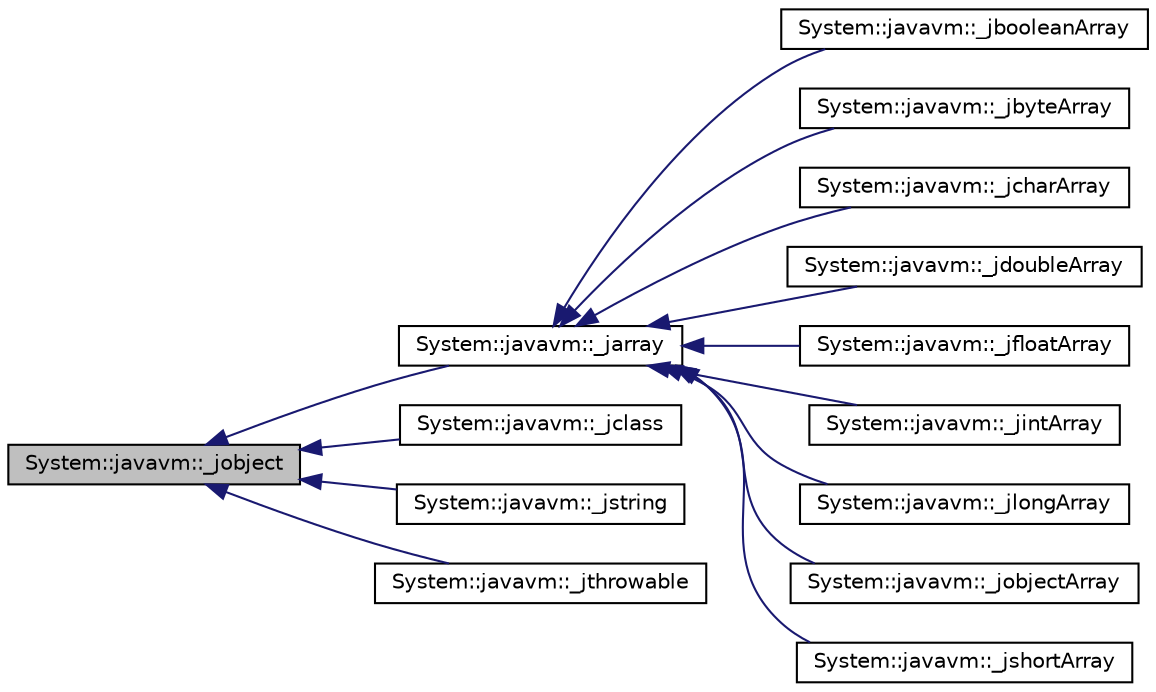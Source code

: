 digraph G
{
  edge [fontname="Helvetica",fontsize="10",labelfontname="Helvetica",labelfontsize="10"];
  node [fontname="Helvetica",fontsize="10",shape=record];
  rankdir="LR";
  Node1 [label="System::javavm::_jobject",height=0.2,width=0.4,color="black", fillcolor="grey75", style="filled" fontcolor="black"];
  Node1 -> Node2 [dir="back",color="midnightblue",fontsize="10",style="solid",fontname="Helvetica"];
  Node2 [label="System::javavm::_jarray",height=0.2,width=0.4,color="black", fillcolor="white", style="filled",URL="$class_system_1_1javavm_1_1__jarray.html"];
  Node2 -> Node3 [dir="back",color="midnightblue",fontsize="10",style="solid",fontname="Helvetica"];
  Node3 [label="System::javavm::_jbooleanArray",height=0.2,width=0.4,color="black", fillcolor="white", style="filled",URL="$class_system_1_1javavm_1_1__jboolean_array.html"];
  Node2 -> Node4 [dir="back",color="midnightblue",fontsize="10",style="solid",fontname="Helvetica"];
  Node4 [label="System::javavm::_jbyteArray",height=0.2,width=0.4,color="black", fillcolor="white", style="filled",URL="$class_system_1_1javavm_1_1__jbyte_array.html"];
  Node2 -> Node5 [dir="back",color="midnightblue",fontsize="10",style="solid",fontname="Helvetica"];
  Node5 [label="System::javavm::_jcharArray",height=0.2,width=0.4,color="black", fillcolor="white", style="filled",URL="$class_system_1_1javavm_1_1__jchar_array.html"];
  Node2 -> Node6 [dir="back",color="midnightblue",fontsize="10",style="solid",fontname="Helvetica"];
  Node6 [label="System::javavm::_jdoubleArray",height=0.2,width=0.4,color="black", fillcolor="white", style="filled",URL="$class_system_1_1javavm_1_1__jdouble_array.html"];
  Node2 -> Node7 [dir="back",color="midnightblue",fontsize="10",style="solid",fontname="Helvetica"];
  Node7 [label="System::javavm::_jfloatArray",height=0.2,width=0.4,color="black", fillcolor="white", style="filled",URL="$class_system_1_1javavm_1_1__jfloat_array.html"];
  Node2 -> Node8 [dir="back",color="midnightblue",fontsize="10",style="solid",fontname="Helvetica"];
  Node8 [label="System::javavm::_jintArray",height=0.2,width=0.4,color="black", fillcolor="white", style="filled",URL="$class_system_1_1javavm_1_1__jint_array.html"];
  Node2 -> Node9 [dir="back",color="midnightblue",fontsize="10",style="solid",fontname="Helvetica"];
  Node9 [label="System::javavm::_jlongArray",height=0.2,width=0.4,color="black", fillcolor="white", style="filled",URL="$class_system_1_1javavm_1_1__jlong_array.html"];
  Node2 -> Node10 [dir="back",color="midnightblue",fontsize="10",style="solid",fontname="Helvetica"];
  Node10 [label="System::javavm::_jobjectArray",height=0.2,width=0.4,color="black", fillcolor="white", style="filled",URL="$class_system_1_1javavm_1_1__jobject_array.html"];
  Node2 -> Node11 [dir="back",color="midnightblue",fontsize="10",style="solid",fontname="Helvetica"];
  Node11 [label="System::javavm::_jshortArray",height=0.2,width=0.4,color="black", fillcolor="white", style="filled",URL="$class_system_1_1javavm_1_1__jshort_array.html"];
  Node1 -> Node12 [dir="back",color="midnightblue",fontsize="10",style="solid",fontname="Helvetica"];
  Node12 [label="System::javavm::_jclass",height=0.2,width=0.4,color="black", fillcolor="white", style="filled",URL="$class_system_1_1javavm_1_1__jclass.html"];
  Node1 -> Node13 [dir="back",color="midnightblue",fontsize="10",style="solid",fontname="Helvetica"];
  Node13 [label="System::javavm::_jstring",height=0.2,width=0.4,color="black", fillcolor="white", style="filled",URL="$class_system_1_1javavm_1_1__jstring.html"];
  Node1 -> Node14 [dir="back",color="midnightblue",fontsize="10",style="solid",fontname="Helvetica"];
  Node14 [label="System::javavm::_jthrowable",height=0.2,width=0.4,color="black", fillcolor="white", style="filled",URL="$class_system_1_1javavm_1_1__jthrowable.html"];
}
